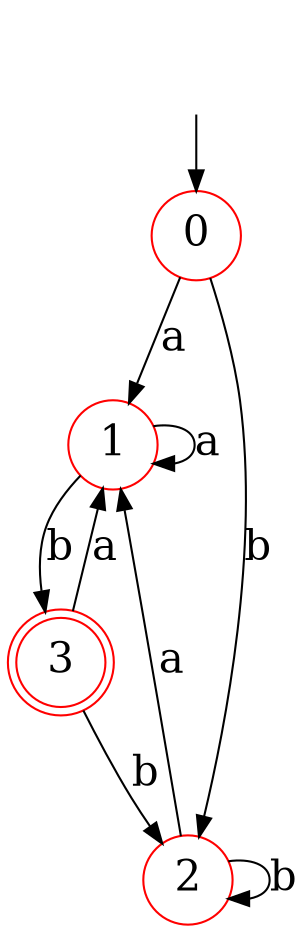 digraph G {
graph[ layout = "dot"];
node[color = "red", shape = "circle", height = 0.1,fontsize=20];
edge[len = 1.0,fontsize=20];
-1 [style="invis"];
0;
1;
2;
3[shape="doublecircle"];
0->1  [label=a];
0->2  [label=b];
1->1  [label=a];
1->3  [label=b];
2->1  [label=a];
2->2  [label=b];
3->1  [label=a];
3->2  [label=b];
-1->0;
}
